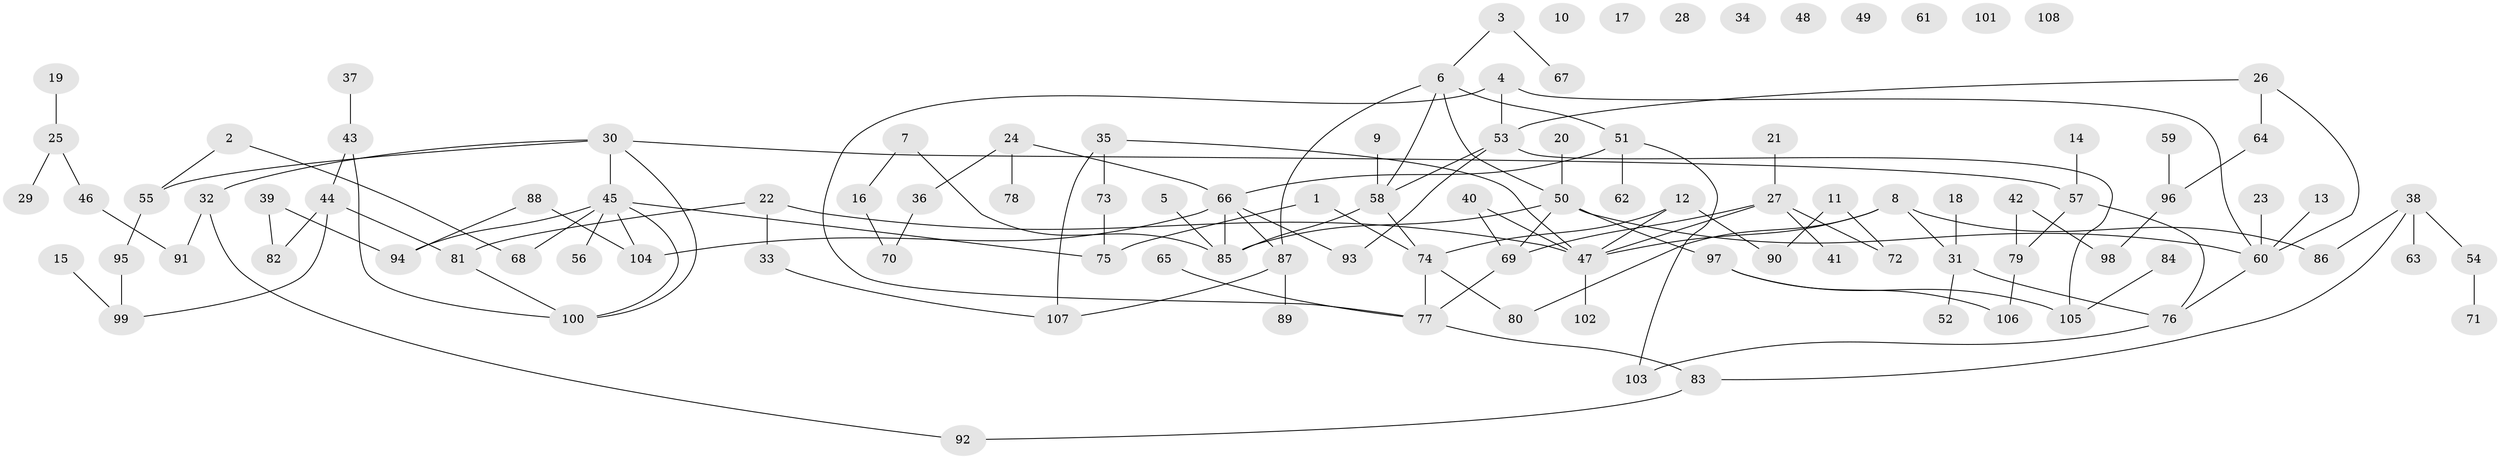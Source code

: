// coarse degree distribution, {3: 0.1388888888888889, 1: 0.25, 6: 0.041666666666666664, 7: 0.041666666666666664, 2: 0.25, 4: 0.027777777777777776, 0: 0.125, 5: 0.08333333333333333, 8: 0.027777777777777776, 9: 0.013888888888888888}
// Generated by graph-tools (version 1.1) at 2025/41/03/06/25 10:41:21]
// undirected, 108 vertices, 130 edges
graph export_dot {
graph [start="1"]
  node [color=gray90,style=filled];
  1;
  2;
  3;
  4;
  5;
  6;
  7;
  8;
  9;
  10;
  11;
  12;
  13;
  14;
  15;
  16;
  17;
  18;
  19;
  20;
  21;
  22;
  23;
  24;
  25;
  26;
  27;
  28;
  29;
  30;
  31;
  32;
  33;
  34;
  35;
  36;
  37;
  38;
  39;
  40;
  41;
  42;
  43;
  44;
  45;
  46;
  47;
  48;
  49;
  50;
  51;
  52;
  53;
  54;
  55;
  56;
  57;
  58;
  59;
  60;
  61;
  62;
  63;
  64;
  65;
  66;
  67;
  68;
  69;
  70;
  71;
  72;
  73;
  74;
  75;
  76;
  77;
  78;
  79;
  80;
  81;
  82;
  83;
  84;
  85;
  86;
  87;
  88;
  89;
  90;
  91;
  92;
  93;
  94;
  95;
  96;
  97;
  98;
  99;
  100;
  101;
  102;
  103;
  104;
  105;
  106;
  107;
  108;
  1 -- 74;
  1 -- 75;
  2 -- 55;
  2 -- 68;
  3 -- 6;
  3 -- 67;
  4 -- 53;
  4 -- 60;
  4 -- 77;
  5 -- 85;
  6 -- 50;
  6 -- 51;
  6 -- 58;
  6 -- 87;
  7 -- 16;
  7 -- 85;
  8 -- 31;
  8 -- 47;
  8 -- 80;
  8 -- 86;
  9 -- 58;
  11 -- 72;
  11 -- 90;
  12 -- 47;
  12 -- 74;
  12 -- 90;
  13 -- 60;
  14 -- 57;
  15 -- 99;
  16 -- 70;
  18 -- 31;
  19 -- 25;
  20 -- 50;
  21 -- 27;
  22 -- 33;
  22 -- 47;
  22 -- 81;
  23 -- 60;
  24 -- 36;
  24 -- 66;
  24 -- 78;
  25 -- 29;
  25 -- 46;
  26 -- 53;
  26 -- 60;
  26 -- 64;
  27 -- 41;
  27 -- 47;
  27 -- 69;
  27 -- 72;
  30 -- 32;
  30 -- 45;
  30 -- 55;
  30 -- 57;
  30 -- 100;
  31 -- 52;
  31 -- 76;
  32 -- 91;
  32 -- 92;
  33 -- 107;
  35 -- 47;
  35 -- 73;
  35 -- 107;
  36 -- 70;
  37 -- 43;
  38 -- 54;
  38 -- 63;
  38 -- 83;
  38 -- 86;
  39 -- 82;
  39 -- 94;
  40 -- 47;
  40 -- 69;
  42 -- 79;
  42 -- 98;
  43 -- 44;
  43 -- 100;
  44 -- 81;
  44 -- 82;
  44 -- 99;
  45 -- 56;
  45 -- 68;
  45 -- 75;
  45 -- 94;
  45 -- 100;
  45 -- 104;
  46 -- 91;
  47 -- 102;
  50 -- 60;
  50 -- 69;
  50 -- 85;
  50 -- 97;
  51 -- 62;
  51 -- 66;
  51 -- 103;
  53 -- 58;
  53 -- 93;
  53 -- 105;
  54 -- 71;
  55 -- 95;
  57 -- 76;
  57 -- 79;
  58 -- 74;
  58 -- 85;
  59 -- 96;
  60 -- 76;
  64 -- 96;
  65 -- 77;
  66 -- 85;
  66 -- 87;
  66 -- 93;
  66 -- 104;
  69 -- 77;
  73 -- 75;
  74 -- 77;
  74 -- 80;
  76 -- 103;
  77 -- 83;
  79 -- 106;
  81 -- 100;
  83 -- 92;
  84 -- 105;
  87 -- 89;
  87 -- 107;
  88 -- 94;
  88 -- 104;
  95 -- 99;
  96 -- 98;
  97 -- 105;
  97 -- 106;
}
